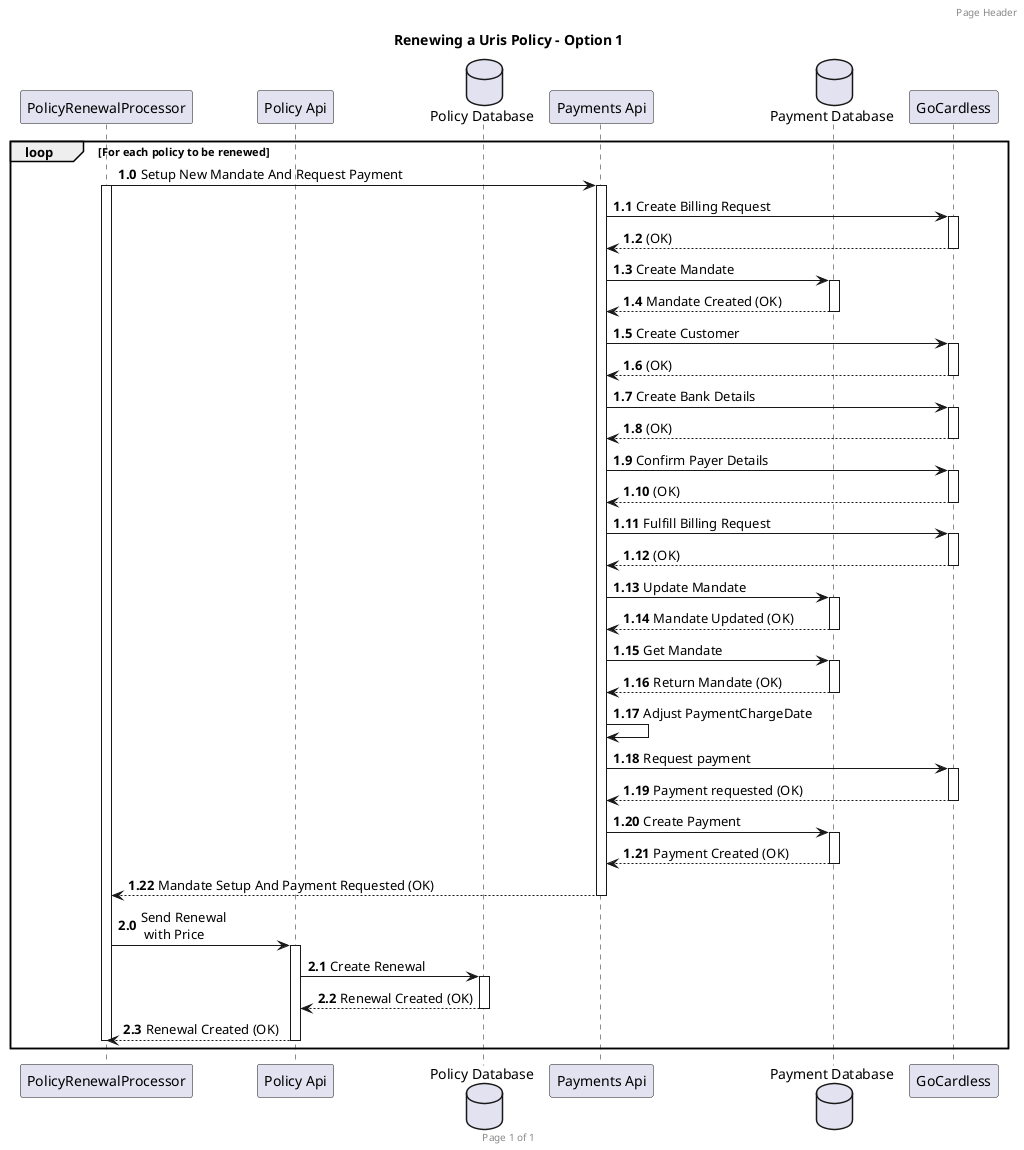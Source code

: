 @startuml Renewal
header Page Header
footer Page %page% of %lastpage%

title Renewing a Uris Policy - Option 1

Participant "PolicyRenewalProcessor" as prp
Participant "Policy Api" as policyService
Database "Policy Database" as policyDb
Participant "Payments Api" as paymentService
Database "Payment Database" as paymentDatabase
Participant "GoCardless" as goCardless


loop For each policy to be renewed
autonumber 1.0
prp -> paymentService : Setup New Mandate And Request Payment
activate prp
    activate paymentService
        paymentService -> goCardless : Create Billing Request
        activate goCardless
        goCardless --> paymentService : (OK)
        deactivate goCardless
        paymentService -> paymentDatabase : Create Mandate
        activate paymentDatabase
        paymentDatabase --> paymentService: Mandate Created (OK)
        deactivate paymentDatabase
        paymentService -> goCardless : Create Customer
        activate goCardless
        goCardless --> paymentService : (OK)
        deactivate goCardless
        paymentService -> goCardless : Create Bank Details
        activate goCardless
        goCardless --> paymentService : (OK)
        deactivate goCardless
        paymentService -> goCardless : Confirm Payer Details
        activate goCardless
        goCardless --> paymentService : (OK)
        deactivate goCardless
        paymentService -> goCardless : Fulfill Billing Request
        activate goCardless
        goCardless --> paymentService : (OK)
        deactivate goCardless
        paymentService -> paymentDatabase : Update Mandate
        activate paymentDatabase
        paymentDatabase --> paymentService: Mandate Updated (OK)
        deactivate paymentDatabase

        '' Publish Mandate Success Message Here

        paymentService -> paymentDatabase : Get Mandate
        activate paymentDatabase
        paymentDatabase --> paymentService: Return Mandate (OK)
        deactivate paymentDatabase

        paymentService -> paymentService : Adjust PaymentChargeDate
        paymentService -> goCardless : Request payment
        activate goCardless
        goCardless --> paymentService : Payment requested (OK)
        deactivate goCardless
        paymentService -> paymentDatabase : Create Payment
        activate paymentDatabase
        paymentDatabase --> paymentService : Payment Created (OK)
        deactivate paymentDatabase
        paymentService --> prp : Mandate Setup And Payment Requested (OK)
    deactivate paymentService

    autonumber 2.0
    prp -> policyService : Send Renewal \n with Price
    activate policyService
        policyService -> policyDb : Create Renewal
        activate policyDb
            policyDb --> policyService : Renewal Created (OK)
        deactivate policyDb
        policyService --> prp : Renewal Created (OK)
    deactivate policyService
deactivate prp
end

@enduml